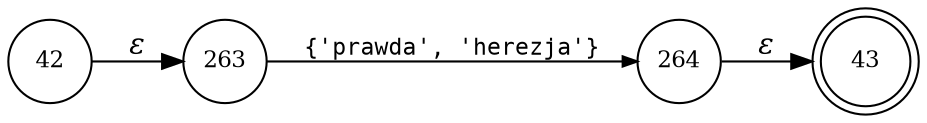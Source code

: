 digraph ATN {
rankdir=LR;
s43[fontsize=11, label="43", shape=doublecircle, fixedsize=true, width=.6];
s263[fontsize=11,label="263", shape=circle, fixedsize=true, width=.55, peripheries=1];
s264[fontsize=11,label="264", shape=circle, fixedsize=true, width=.55, peripheries=1];
s42[fontsize=11,label="42", shape=circle, fixedsize=true, width=.55, peripheries=1];
s42 -> s263 [fontname="Times-Italic", label="&epsilon;"];
s263 -> s264 [fontsize=11, fontname="Courier", arrowsize=.7, label = "{'prawda', 'herezja'}", arrowhead = normal];
s264 -> s43 [fontname="Times-Italic", label="&epsilon;"];
}